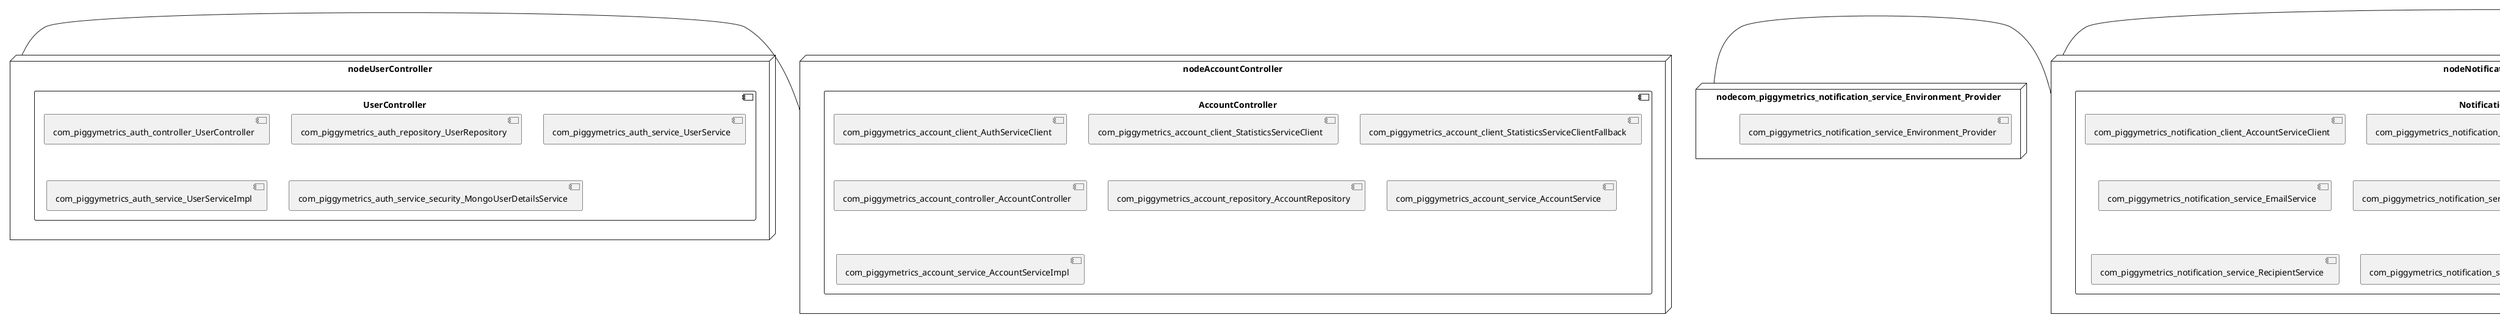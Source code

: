 @startuml
skinparam fixCircleLabelOverlapping true
skinparam componentStyle uml2
node nodeAccountController {
component AccountController {
[com_piggymetrics_account_client_AuthServiceClient] [[sqshq-piggymetrics.system#_7PWAwciCEe6zOexZL1YGug]]
[com_piggymetrics_account_client_StatisticsServiceClient] [[sqshq-piggymetrics.system#_7PWAwciCEe6zOexZL1YGug]]
[com_piggymetrics_account_client_StatisticsServiceClientFallback] [[sqshq-piggymetrics.system#_7PWAwciCEe6zOexZL1YGug]]
[com_piggymetrics_account_controller_AccountController] [[sqshq-piggymetrics.system#_7PWAwciCEe6zOexZL1YGug]]
[com_piggymetrics_account_repository_AccountRepository] [[sqshq-piggymetrics.system#_7PWAwciCEe6zOexZL1YGug]]
[com_piggymetrics_account_service_AccountService] [[sqshq-piggymetrics.system#_7PWAwciCEe6zOexZL1YGug]]
[com_piggymetrics_account_service_AccountServiceImpl] [[sqshq-piggymetrics.system#_7PWAwciCEe6zOexZL1YGug]]
}
}
node nodeExchangeRatesServiceImpl {
component ExchangeRatesServiceImpl {
[com_piggymetrics_statistics_client_ExchangeRatesClient] [[sqshq-piggymetrics.system#_7PWAwciCEe6zOexZL1YGug]]
[com_piggymetrics_statistics_client_ExchangeRatesClientFallback] [[sqshq-piggymetrics.system#_7PWAwciCEe6zOexZL1YGug]]
[com_piggymetrics_statistics_controller_StatisticsController] [[sqshq-piggymetrics.system#_7PWAwciCEe6zOexZL1YGug]]
[com_piggymetrics_statistics_repository_DataPointRepository] [[sqshq-piggymetrics.system#_7PWAwciCEe6zOexZL1YGug]]
[com_piggymetrics_statistics_service_ExchangeRatesService] [[sqshq-piggymetrics.system#_7PWAwciCEe6zOexZL1YGug]]
[com_piggymetrics_statistics_service_ExchangeRatesServiceImpl] [[sqshq-piggymetrics.system#_7PWAwciCEe6zOexZL1YGug]]
[com_piggymetrics_statistics_service_StatisticsService] [[sqshq-piggymetrics.system#_7PWAwciCEe6zOexZL1YGug]]
[com_piggymetrics_statistics_service_StatisticsServiceImpl] [[sqshq-piggymetrics.system#_7PWAwciCEe6zOexZL1YGug]]
}
}
node nodeNotificationServiceImpl {
component NotificationServiceImpl {
[com_piggymetrics_notification_client_AccountServiceClient] [[sqshq-piggymetrics.system#_7PWAwciCEe6zOexZL1YGug]]
[com_piggymetrics_notification_controller_RecipientController] [[sqshq-piggymetrics.system#_7PWAwciCEe6zOexZL1YGug]]
[com_piggymetrics_notification_repository_RecipientRepository] [[sqshq-piggymetrics.system#_7PWAwciCEe6zOexZL1YGug]]
[com_piggymetrics_notification_service_EmailService] [[sqshq-piggymetrics.system#_7PWAwciCEe6zOexZL1YGug]]
[com_piggymetrics_notification_service_EmailServiceImpl] [[sqshq-piggymetrics.system#_7PWAwciCEe6zOexZL1YGug]]
[com_piggymetrics_notification_service_NotificationServiceImpl] [[sqshq-piggymetrics.system#_7PWAwciCEe6zOexZL1YGug]]
[com_piggymetrics_notification_service_RecipientService] [[sqshq-piggymetrics.system#_7PWAwciCEe6zOexZL1YGug]]
[com_piggymetrics_notification_service_RecipientServiceImpl] [[sqshq-piggymetrics.system#_7PWAwciCEe6zOexZL1YGug]]
}
}
node nodeUserController {
component UserController {
[com_piggymetrics_auth_controller_UserController] [[sqshq-piggymetrics.system#_7PWAwciCEe6zOexZL1YGug]]
[com_piggymetrics_auth_repository_UserRepository] [[sqshq-piggymetrics.system#_7PWAwciCEe6zOexZL1YGug]]
[com_piggymetrics_auth_service_UserService] [[sqshq-piggymetrics.system#_7PWAwciCEe6zOexZL1YGug]]
[com_piggymetrics_auth_service_UserServiceImpl] [[sqshq-piggymetrics.system#_7PWAwciCEe6zOexZL1YGug]]
[com_piggymetrics_auth_service_security_MongoUserDetailsService] [[sqshq-piggymetrics.system#_7PWAwciCEe6zOexZL1YGug]]
}
}
node nodecom_piggymetrics_notification_service_Environment_Provider {
[com_piggymetrics_notification_service_Environment_Provider] [[sqshq-piggymetrics.system#_7PWAwciCEe6zOexZL1YGug]]
}
node nodecom_piggymetrics_notification_service_JavaMailSender_Provider {
[com_piggymetrics_notification_service_JavaMailSender_Provider] [[sqshq-piggymetrics.system#_7PWAwciCEe6zOexZL1YGug]]
}
node noderates_client_latest_Provider {
[rates_client_latest_Provider] [[sqshq-piggymetrics.system#_7PWAwciCEe6zOexZL1YGug]]
}
[nodeUserController] - [nodeAccountController]
[nodecom_piggymetrics_notification_service_Environment_Provider] - [nodeNotificationServiceImpl]
[nodecom_piggymetrics_notification_service_JavaMailSender_Provider] - [nodeNotificationServiceImpl]
[noderates_client_latest_Provider] - [nodeExchangeRatesServiceImpl]

@enduml
